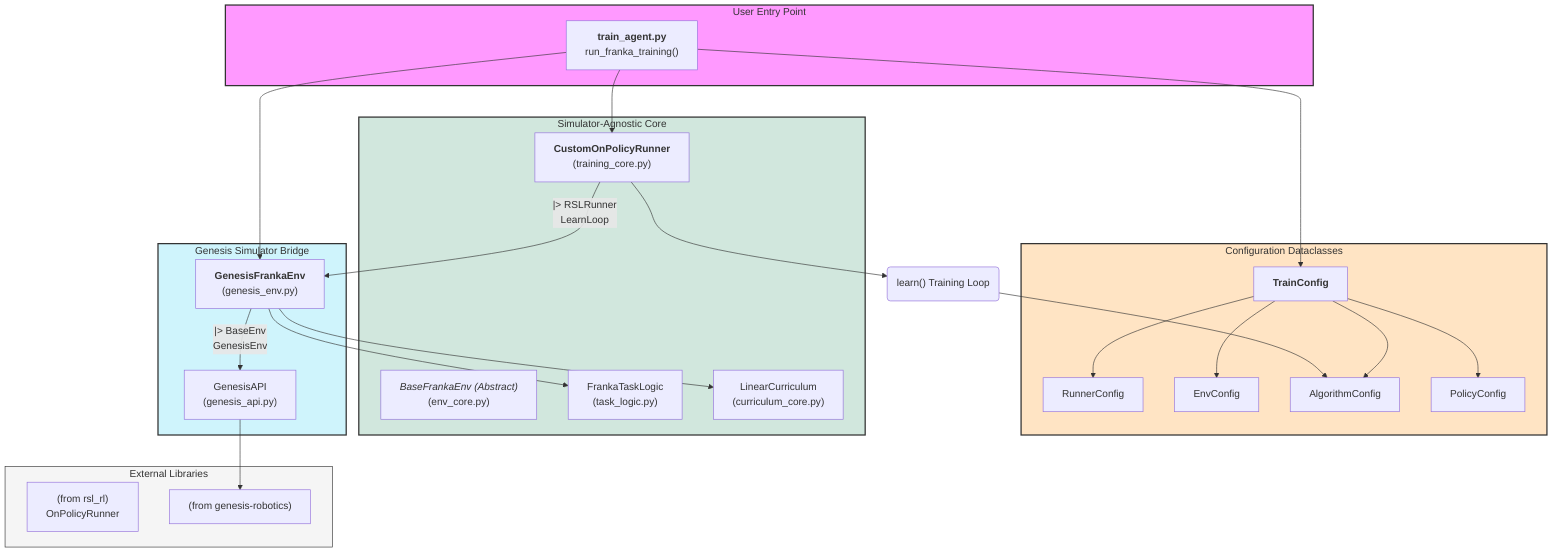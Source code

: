 graph TD
    style UserEntryPoint fill:#f9f,stroke:#333,stroke-width:2px
    style Configs fill:#ffe4c4,stroke:#333,stroke-width:2px
    style SimAgnostic fill:#d1e7dd,stroke:#333,stroke-width:2px
    style SimBridge fill:#cff4fc,stroke:#333,stroke-width:2px
    style Libs fill:#f5f5f5,stroke:#333,stroke-width:1px

    subgraph UserEntryPoint[User Entry Point]
        TrainAgent["<b>train_agent.py</b><br>run_franka_training()"]
    end

    subgraph Configs[Configuration Dataclasses]
        TrainConfig["<b>TrainConfig</b>"]
        RunnerConfig["RunnerConfig"]
        EnvConfig["EnvConfig"]
        AlgoConfig["AlgorithmConfig"]
        PolicyConfig["PolicyConfig"]
    end

    subgraph SimAgnostic[Simulator-Agnostic Core]
        CustomRunner["<b>CustomOnPolicyRunner</b><br>(training_core.py)"]
        BaseEnv["<i>BaseFrankaEnv (Abstract)</i><br>(env_core.py)"]
        TaskLogic["FrankaTaskLogic<br>(task_logic.py)"]
        Curriculum["LinearCurriculum<br>(curriculum_core.py)"]
    end

    subgraph SimBridge[Genesis Simulator Bridge]
        GenesisEnv["<b>GenesisFrankaEnv</b><br>(genesis_env.py)"]
        GenesisAPI["GenesisAPI<br>(genesis_api.py)"]
    end
    
    subgraph Libs[External Libraries]
        RSLRunner["(from rsl_rl)<br>OnPolicyRunner"]
        GenesisLib["(from genesis-robotics)"]
    end

    %% Configuration Structure
    TrainConfig --> RunnerConfig
    TrainConfig --> EnvConfig
    TrainConfig --> AlgoConfig
    TrainConfig --> PolicyConfig

    %% Main Execution Flow
    TrainAgent --> TrainConfig
    TrainAgent --> GenesisEnv
    TrainAgent --> CustomRunner
    CustomRunner --> LearnLoop("learn() Training Loop")

    %% Runner Logic & Inheritance
    CustomRunner --|> RSLRunner
    LearnLoop --> GenesisEnv
    LearnLoop --> AlgoConfig

    %% Environment Logic & Inheritance
    GenesisEnv --|> BaseEnv
    GenesisEnv --> GenesisAPI
    GenesisEnv --> TaskLogic
    GenesisEnv --> Curriculum

    %% Bridge to Simulator
    GenesisAPI --> GenesisLib